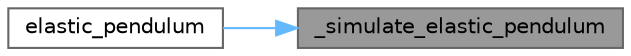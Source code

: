 digraph "_simulate_elastic_pendulum"
{
 // LATEX_PDF_SIZE
  bgcolor="transparent";
  edge [fontname=Helvetica,fontsize=10,labelfontname=Helvetica,labelfontsize=10];
  node [fontname=Helvetica,fontsize=10,shape=box,height=0.2,width=0.4];
  rankdir="RL";
  Node1 [id="Node000001",label="_simulate_elastic_pendulum",height=0.2,width=0.4,color="gray40", fillcolor="grey60", style="filled", fontcolor="black",tooltip="This function simulates the motion of (elastic pendulum/2D-spring/spring pendulum) system...."];
  Node1 -> Node2 [id="edge1_Node000001_Node000002",dir="back",color="steelblue1",style="solid",tooltip=" "];
  Node2 [id="Node000002",label="elastic_pendulum",height=0.2,width=0.4,color="grey40", fillcolor="white", style="filled",URL="$physics_8c.html#a250a724765894f40cd52f9b24d5fdc0a",tooltip=" "];
}

